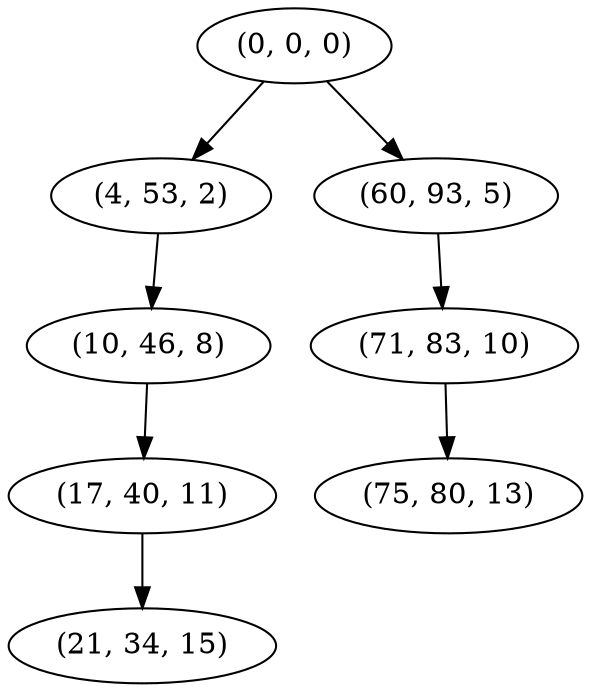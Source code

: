 digraph tree {
    "(0, 0, 0)";
    "(4, 53, 2)";
    "(10, 46, 8)";
    "(17, 40, 11)";
    "(21, 34, 15)";
    "(60, 93, 5)";
    "(71, 83, 10)";
    "(75, 80, 13)";
    "(0, 0, 0)" -> "(4, 53, 2)";
    "(0, 0, 0)" -> "(60, 93, 5)";
    "(4, 53, 2)" -> "(10, 46, 8)";
    "(10, 46, 8)" -> "(17, 40, 11)";
    "(17, 40, 11)" -> "(21, 34, 15)";
    "(60, 93, 5)" -> "(71, 83, 10)";
    "(71, 83, 10)" -> "(75, 80, 13)";
}
